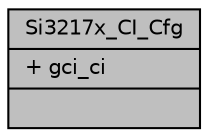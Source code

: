 digraph "Si3217x_CI_Cfg"
{
  edge [fontname="Helvetica",fontsize="10",labelfontname="Helvetica",labelfontsize="10"];
  node [fontname="Helvetica",fontsize="10",shape=record];
  Node1 [label="{Si3217x_CI_Cfg\n|+ gci_ci\l|}",height=0.2,width=0.4,color="black", fillcolor="grey75", style="filled", fontcolor="black"];
}
